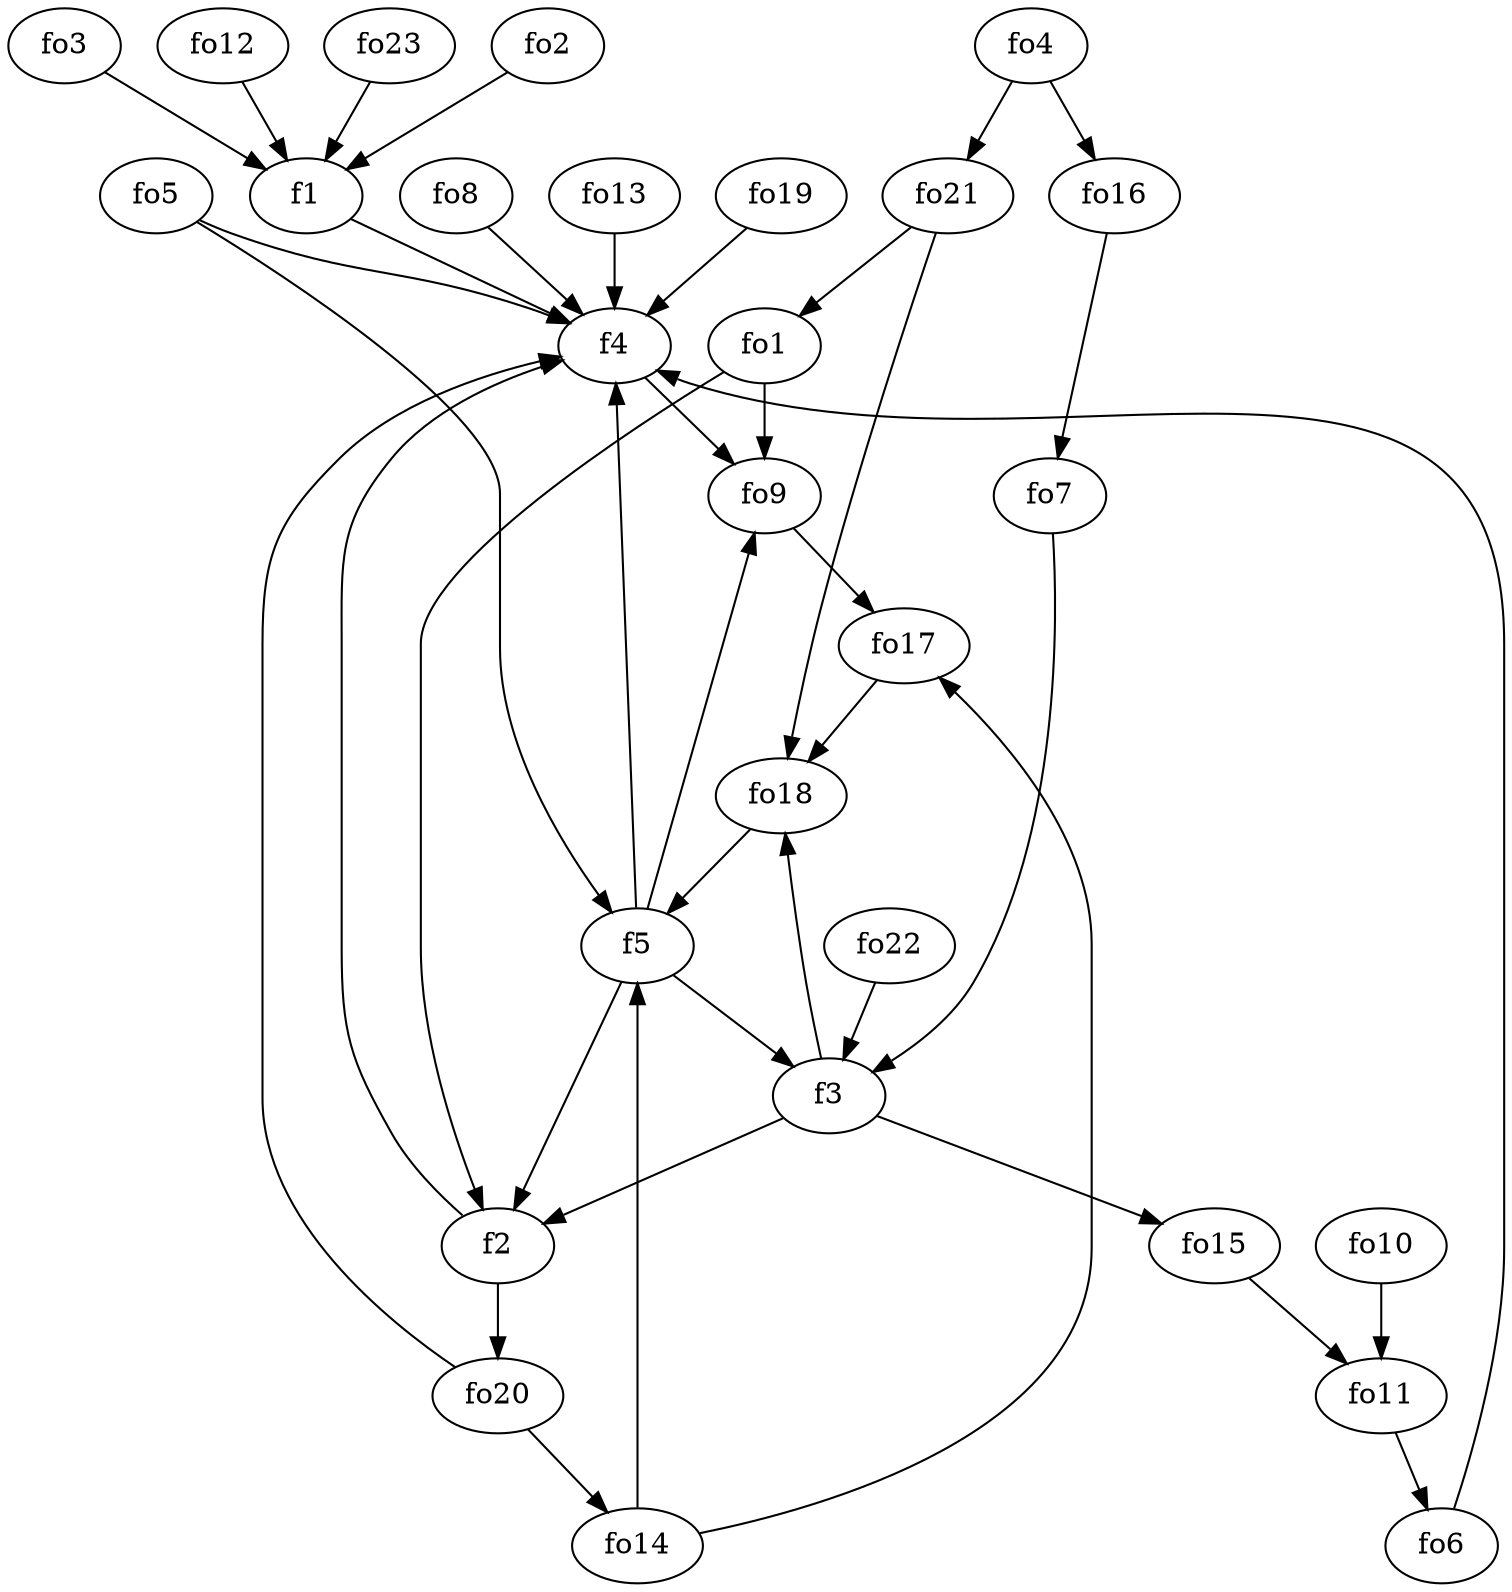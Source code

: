 strict digraph  {
f1;
f2;
f3;
f4;
f5;
fo1;
fo2;
fo3;
fo4;
fo5;
fo6;
fo7;
fo8;
fo9;
fo10;
fo11;
fo12;
fo13;
fo14;
fo15;
fo16;
fo17;
fo18;
fo19;
fo20;
fo21;
fo22;
fo23;
f1 -> f4  [weight=2];
f2 -> fo20  [weight=2];
f2 -> f4  [weight=2];
f3 -> fo15  [weight=2];
f3 -> f2  [weight=2];
f3 -> fo18  [weight=2];
f4 -> fo9  [weight=2];
f5 -> f2  [weight=2];
f5 -> fo9  [weight=2];
f5 -> f3  [weight=2];
f5 -> f4  [weight=2];
fo1 -> fo9  [weight=2];
fo1 -> f2  [weight=2];
fo2 -> f1  [weight=2];
fo3 -> f1  [weight=2];
fo4 -> fo16  [weight=2];
fo4 -> fo21  [weight=2];
fo5 -> f5  [weight=2];
fo5 -> f4  [weight=2];
fo6 -> f4  [weight=2];
fo7 -> f3  [weight=2];
fo8 -> f4  [weight=2];
fo9 -> fo17  [weight=2];
fo10 -> fo11  [weight=2];
fo11 -> fo6  [weight=2];
fo12 -> f1  [weight=2];
fo13 -> f4  [weight=2];
fo14 -> fo17  [weight=2];
fo14 -> f5  [weight=2];
fo15 -> fo11  [weight=2];
fo16 -> fo7  [weight=2];
fo17 -> fo18  [weight=2];
fo18 -> f5  [weight=2];
fo19 -> f4  [weight=2];
fo20 -> f4  [weight=2];
fo20 -> fo14  [weight=2];
fo21 -> fo18  [weight=2];
fo21 -> fo1  [weight=2];
fo22 -> f3  [weight=2];
fo23 -> f1  [weight=2];
}
